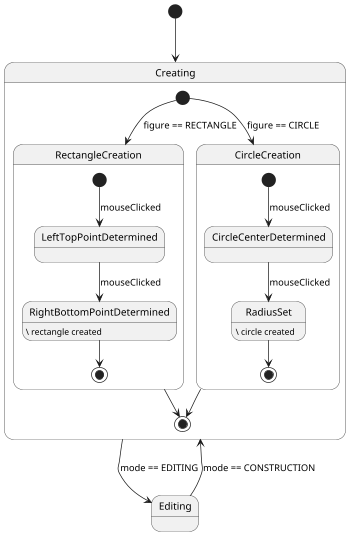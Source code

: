 @startuml
scale 350 width

state Creating {
    state RectangleCreation {
        state RightBottomPointDetermined : \ rectangle created
        [*] --> LeftTopPointDetermined : mouseClicked
        LeftTopPointDetermined --> RightBottomPointDetermined : mouseClicked
        RightBottomPointDetermined --> [*]
    }
    state CircleCreation {
        state RadiusSet : \ circle created
        [*] --> CircleCenterDetermined : mouseClicked
        CircleCenterDetermined --> RadiusSet : mouseClicked
        RadiusSet --> [*]
    }

    [*] --> RectangleCreation : figure == RECTANGLE
    [*] --> CircleCreation : figure == CIRCLE

    RectangleCreation --> [*]
    CircleCreation --> [*]
}

state Editing


[*] --> Creating
Creating --> Editing : mode == EDITING
Editing --> Creating : mode == CONSTRUCTION

@enduml
